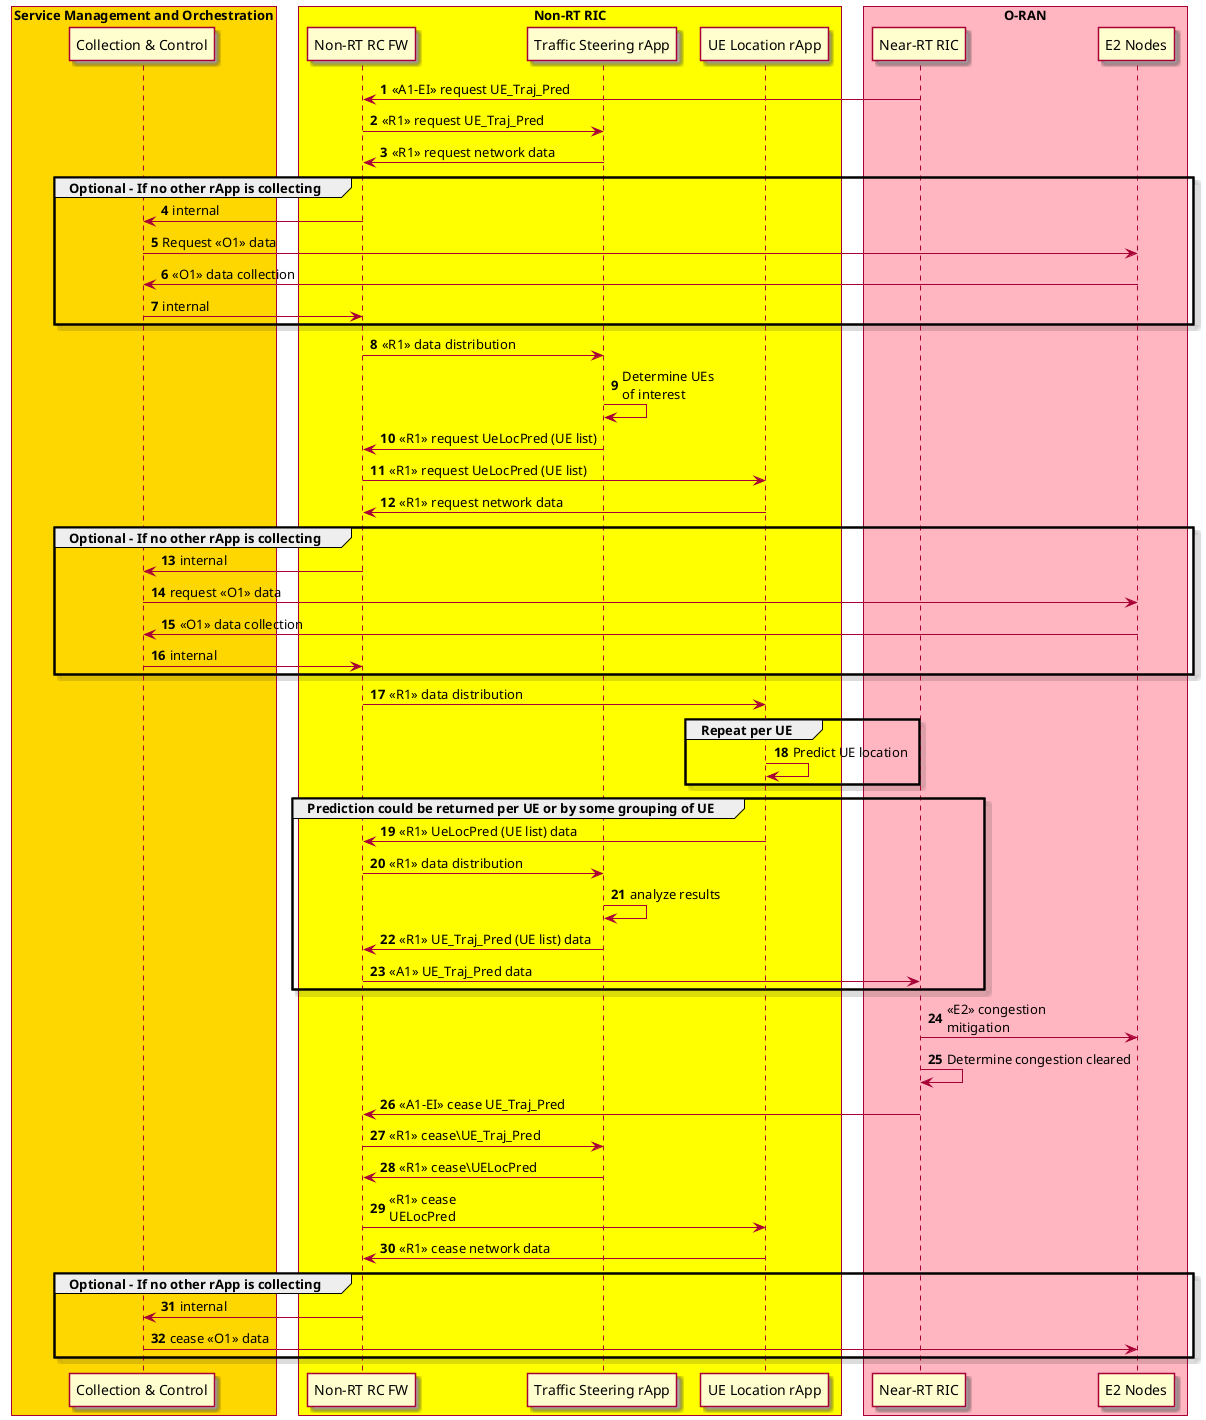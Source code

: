 @startuml
skin rose
skinparam ParticipantPadding 5
skinparam BoxPadding 10
Autonumber

Box “Service Management and Orchestration” #gold
participant “Collection & Control” as smo
end box

Box “Non-RT RIC” #yellow
participant “Non-RT RC FW” as fw
participant “Traffic Steering rApp” as tsrapp
participant “UE Location rApp” as uerapp
end box


Box “O-RAN” #lightpink
participant “Near-RT RIC” as near
participant “E2 Nodes” as ran
end box

near -> fw : <<A1-EI>> request UE_Traj_Pred
fw -> tsrapp : <<R1>> request UE_Traj_Pred


tsrapp -> fw : <<R1>> request network data

group Optional – If no other rApp is collecting
fw -> smo : internal
smo -> ran : Request <<O1>> data
ran -> smo : <<O1>> data collection
smo -> fw : internal
end

fw -> tsrapp : <<R1>> data distribution

tsrapp -> tsrapp : Determine UEs\nof interest

tsrapp -> fw : <<R1>> request UeLocPred (UE list)
fw -> uerapp : <<R1>> request UeLocPred (UE list)

uerapp -> fw : <<R1>> request network data

group Optional – If no other rApp is collecting
fw -> smo : internal
smo -> ran : request <<O1>> data
ran -> smo : <<O1>> data collection
smo -> fw : internal
end

fw -> uerapp : <<R1>> data distribution

group Repeat per UE
uerapp -> uerapp : Predict UE location
end

group Prediction could be returned per UE or by some grouping of UE
uerapp -> fw : <<R1>> UeLocPred (UE list) data
fw -> tsrapp : <<R1>> data distribution

tsrapp -> tsrapp : analyze results


tsrapp -> fw : <<R1>> UE_Traj_Pred (UE list) data
fw -> near : <<A1>> UE_Traj_Pred data
end

near -> ran : <<E2>> congestion\nmitigation

near -> near : Determine congestion cleared
near -> fw : <<A1-EI>> cease UE_Traj_Pred

fw -> tsrapp : <<R1>> cease\UE_Traj_Pred
tsrapp -> fw : <<R1>> cease\UELocPred
fw -> uerapp : <<R1>> cease\nUELocPred

uerapp -> fw : <<R1>> cease network data

group Optional – If no other rApp is collecting
fw -> smo : internal
smo -> ran : cease <<O1>> data
end

@enduml

